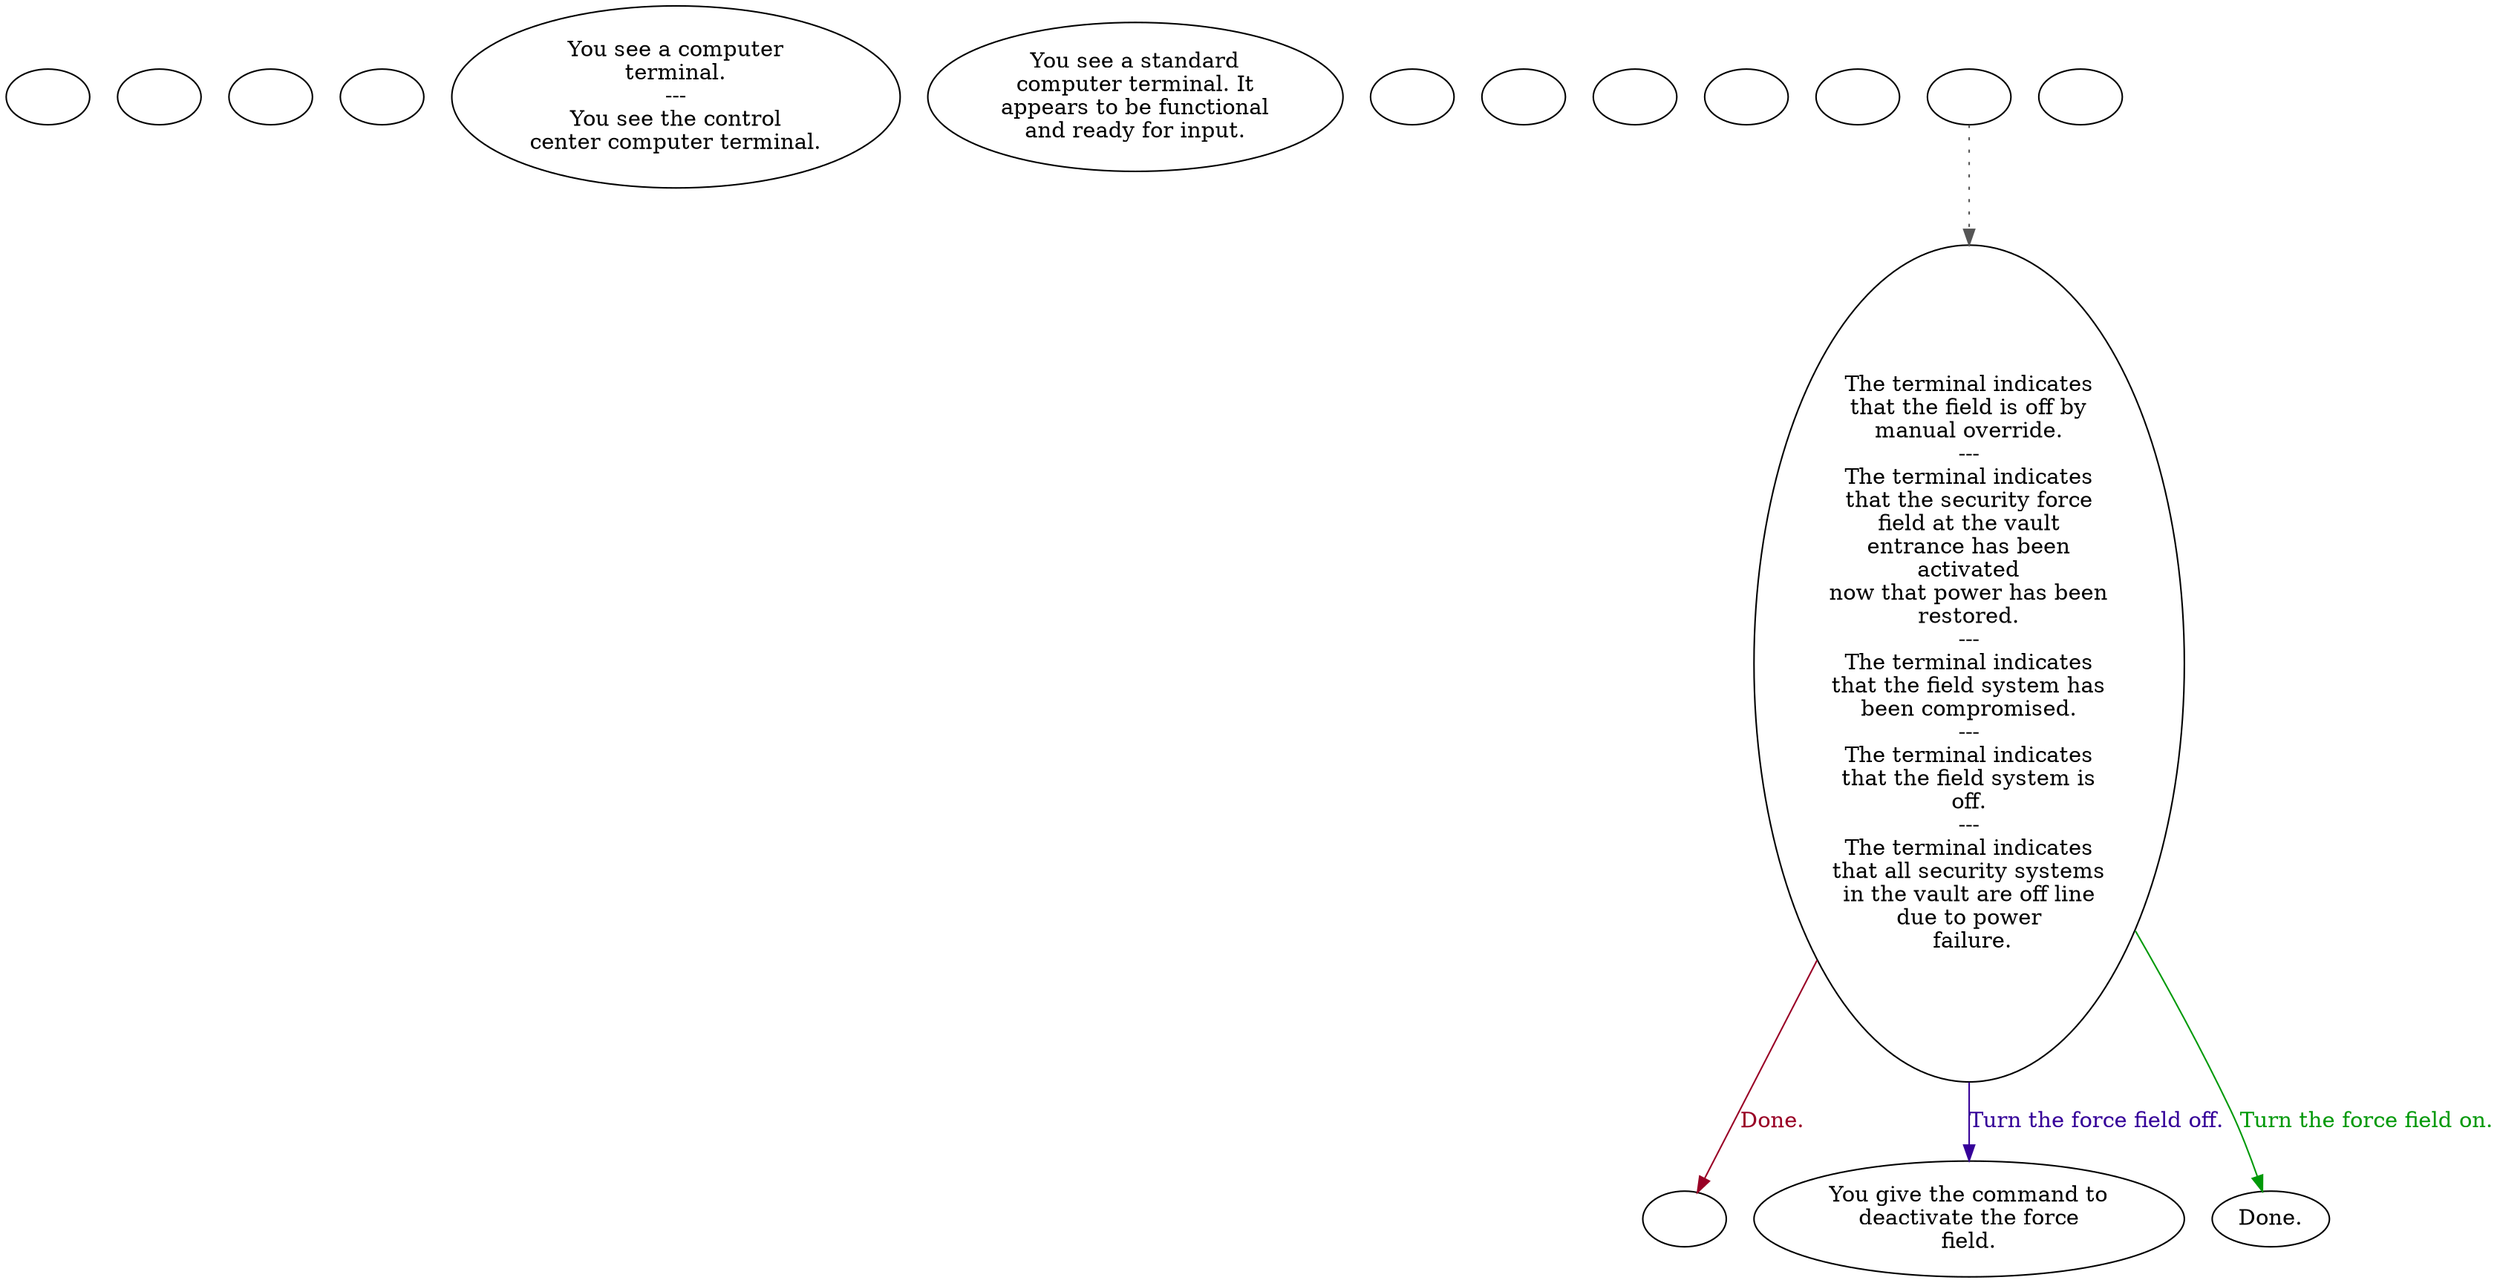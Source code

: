 digraph bscomp3 {
  "checkPartyMembersNearDoor" [style=filled       fillcolor="#FFFFFF"       color="#000000"]
  "checkPartyMembersNearDoor" [label=""]
  "getTimeBit" [style=filled       fillcolor="#FFFFFF"       color="#000000"]
  "getTimeBit" [label=""]
  "start" [style=filled       fillcolor="#FFFFFF"       color="#000000"]
  "start" [label=""]
  "use_p_proc" [style=filled       fillcolor="#FFFFFF"       color="#000000"]
  "use_p_proc" [label=""]
  "look_at_p_proc" [style=filled       fillcolor="#FFFFFF"       color="#000000"]
  "look_at_p_proc" [label="You see a computer\nterminal.\n---\nYou see the control\ncenter computer terminal."]
  "description_p_proc" [style=filled       fillcolor="#FFFFFF"       color="#000000"]
  "description_p_proc" [label="You see a standard\ncomputer terminal. It\nappears to be functional\nand ready for input."]
  "use_skill_on_p_proc" [style=filled       fillcolor="#FFFFFF"       color="#000000"]
  "use_skill_on_p_proc" [label=""]
  "use_obj_on_p_proc" [style=filled       fillcolor="#FFFFFF"       color="#000000"]
  "use_obj_on_p_proc" [label=""]
  "damage_p_proc" [style=filled       fillcolor="#FFFFFF"       color="#000000"]
  "damage_p_proc" [label=""]
  "map_enter_p_proc" [style=filled       fillcolor="#FFFFFF"       color="#000000"]
  "map_enter_p_proc" [label=""]
  "map_update_p_proc" [style=filled       fillcolor="#FFFFFF"       color="#000000"]
  "map_update_p_proc" [label=""]
  "talk_p_proc" [style=filled       fillcolor="#FFFFFF"       color="#000000"]
  "talk_p_proc" -> "Node001" [style=dotted color="#555555"]
  "talk_p_proc" [label=""]
  "Node999" [style=filled       fillcolor="#FFFFFF"       color="#000000"]
  "Node999" [label=""]
  "Node001" [style=filled       fillcolor="#FFFFFF"       color="#000000"]
  "Node001" [label="The terminal indicates\nthat the field is off by\nmanual override.\n---\nThe terminal indicates\nthat the security force\nfield at the vault\nentrance has been\nactivated\nnow that power has been\nrestored.\n---\nThe terminal indicates\nthat the field system has\nbeen compromised.\n---\nThe terminal indicates\nthat the field system is\noff.\n---\nThe terminal indicates\nthat all security systems\nin the vault are off line\ndue to power\n failure."]
  "Node001" -> "Node002" [label="Turn the force field off." color="#350099" fontcolor="#350099"]
  "Node001" -> "Node003" [label="Turn the force field on." color="#009908" fontcolor="#009908"]
  "Node001" -> "Node999" [label="Done." color="#990025" fontcolor="#990025"]
  "Node002" [style=filled       fillcolor="#FFFFFF"       color="#000000"]
  "Node002" [label="You give the command to\ndeactivate the force\nfield."]
  "Node003" [style=filled       fillcolor="#FFFFFF"       color="#000000"]
  "Node003" [label="Done."]
  "timed_event_p_proc" [style=filled       fillcolor="#FFFFFF"       color="#000000"]
  "timed_event_p_proc" [label=""]
}